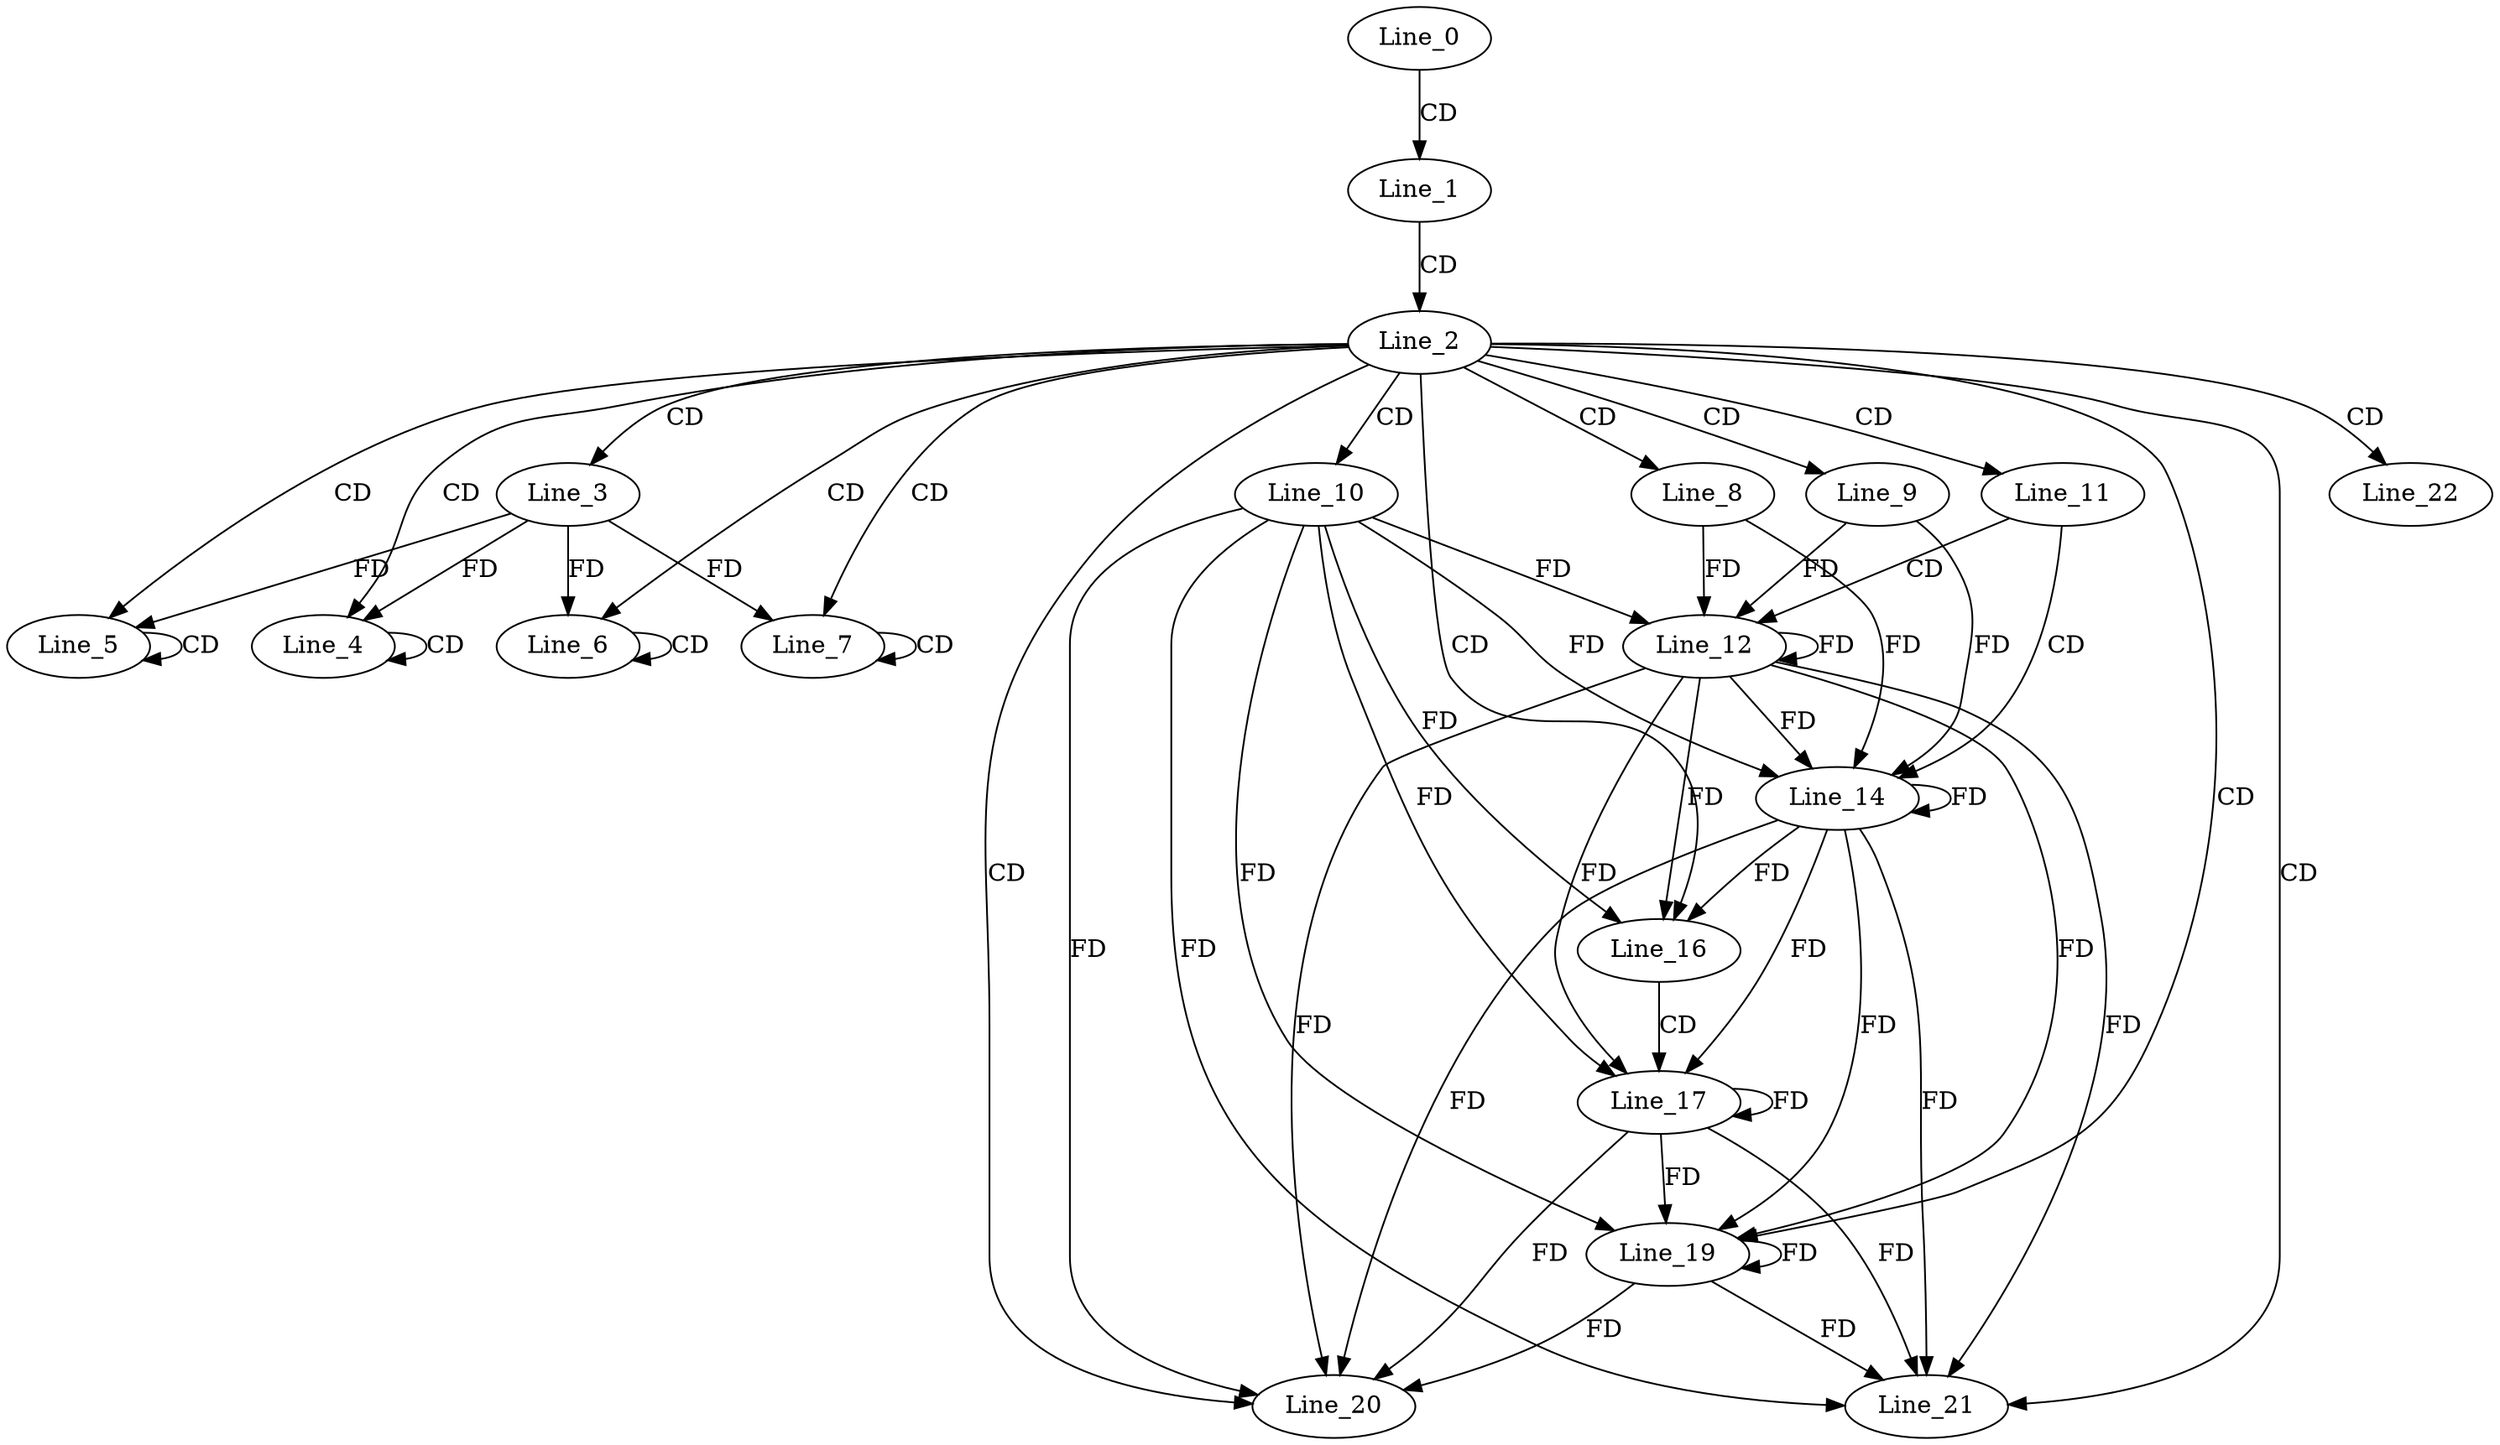digraph G {
  Line_0;
  Line_1;
  Line_2;
  Line_3;
  Line_4;
  Line_4;
  Line_5;
  Line_5;
  Line_6;
  Line_6;
  Line_7;
  Line_7;
  Line_8;
  Line_9;
  Line_10;
  Line_11;
  Line_12;
  Line_14;
  Line_16;
  Line_17;
  Line_19;
  Line_19;
  Line_20;
  Line_20;
  Line_20;
  Line_21;
  Line_21;
  Line_21;
  Line_22;
  Line_0 -> Line_1 [ label="CD" ];
  Line_1 -> Line_2 [ label="CD" ];
  Line_2 -> Line_3 [ label="CD" ];
  Line_2 -> Line_4 [ label="CD" ];
  Line_4 -> Line_4 [ label="CD" ];
  Line_3 -> Line_4 [ label="FD" ];
  Line_2 -> Line_5 [ label="CD" ];
  Line_5 -> Line_5 [ label="CD" ];
  Line_3 -> Line_5 [ label="FD" ];
  Line_2 -> Line_6 [ label="CD" ];
  Line_6 -> Line_6 [ label="CD" ];
  Line_3 -> Line_6 [ label="FD" ];
  Line_2 -> Line_7 [ label="CD" ];
  Line_7 -> Line_7 [ label="CD" ];
  Line_3 -> Line_7 [ label="FD" ];
  Line_2 -> Line_8 [ label="CD" ];
  Line_2 -> Line_9 [ label="CD" ];
  Line_2 -> Line_10 [ label="CD" ];
  Line_2 -> Line_11 [ label="CD" ];
  Line_11 -> Line_12 [ label="CD" ];
  Line_10 -> Line_12 [ label="FD" ];
  Line_12 -> Line_12 [ label="FD" ];
  Line_8 -> Line_12 [ label="FD" ];
  Line_9 -> Line_12 [ label="FD" ];
  Line_11 -> Line_14 [ label="CD" ];
  Line_10 -> Line_14 [ label="FD" ];
  Line_12 -> Line_14 [ label="FD" ];
  Line_14 -> Line_14 [ label="FD" ];
  Line_9 -> Line_14 [ label="FD" ];
  Line_8 -> Line_14 [ label="FD" ];
  Line_2 -> Line_16 [ label="CD" ];
  Line_10 -> Line_16 [ label="FD" ];
  Line_12 -> Line_16 [ label="FD" ];
  Line_14 -> Line_16 [ label="FD" ];
  Line_16 -> Line_17 [ label="CD" ];
  Line_10 -> Line_17 [ label="FD" ];
  Line_12 -> Line_17 [ label="FD" ];
  Line_14 -> Line_17 [ label="FD" ];
  Line_17 -> Line_17 [ label="FD" ];
  Line_2 -> Line_19 [ label="CD" ];
  Line_10 -> Line_19 [ label="FD" ];
  Line_12 -> Line_19 [ label="FD" ];
  Line_14 -> Line_19 [ label="FD" ];
  Line_17 -> Line_19 [ label="FD" ];
  Line_19 -> Line_19 [ label="FD" ];
  Line_2 -> Line_20 [ label="CD" ];
  Line_10 -> Line_20 [ label="FD" ];
  Line_12 -> Line_20 [ label="FD" ];
  Line_14 -> Line_20 [ label="FD" ];
  Line_17 -> Line_20 [ label="FD" ];
  Line_19 -> Line_20 [ label="FD" ];
  Line_2 -> Line_21 [ label="CD" ];
  Line_10 -> Line_21 [ label="FD" ];
  Line_12 -> Line_21 [ label="FD" ];
  Line_14 -> Line_21 [ label="FD" ];
  Line_17 -> Line_21 [ label="FD" ];
  Line_19 -> Line_21 [ label="FD" ];
  Line_2 -> Line_22 [ label="CD" ];
}
